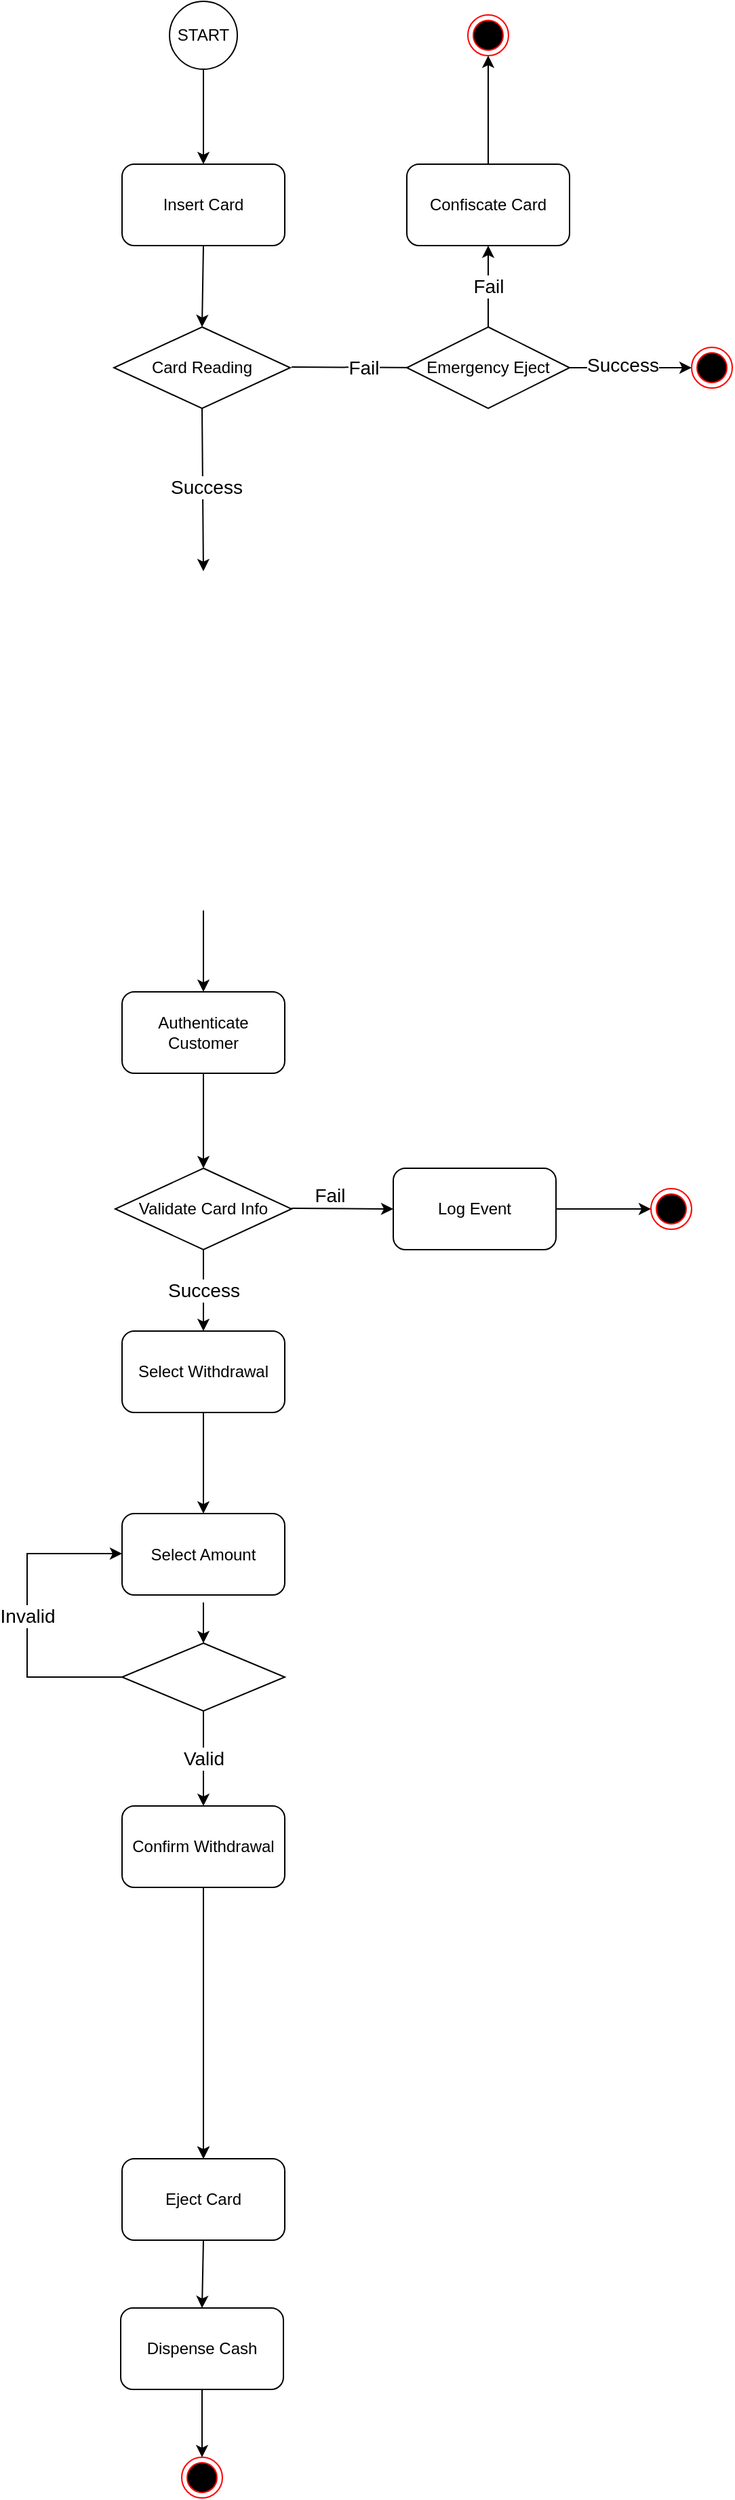 <mxfile version="22.0.3" type="github">
  <diagram name="1 oldal" id="GkW5v6QdE8gthZvtDdKc">
    <mxGraphModel dx="1434" dy="1951" grid="1" gridSize="10" guides="1" tooltips="1" connect="1" arrows="1" fold="1" page="1" pageScale="1" pageWidth="827" pageHeight="1169" math="0" shadow="0">
      <root>
        <mxCell id="0" />
        <mxCell id="1" parent="0" />
        <mxCell id="0JqXtLC-GLu_SXtswpP5-1" value="Insert Card" style="rounded=1;whiteSpace=wrap;html=1;" vertex="1" parent="1">
          <mxGeometry x="340" y="-440" width="120" height="60" as="geometry" />
        </mxCell>
        <mxCell id="0JqXtLC-GLu_SXtswpP5-3" value="Authenticate Customer" style="rounded=1;whiteSpace=wrap;html=1;" vertex="1" parent="1">
          <mxGeometry x="340" y="170" width="120" height="60" as="geometry" />
        </mxCell>
        <mxCell id="0JqXtLC-GLu_SXtswpP5-4" value="Select Withdrawal" style="rounded=1;whiteSpace=wrap;html=1;" vertex="1" parent="1">
          <mxGeometry x="340" y="420" width="120" height="60" as="geometry" />
        </mxCell>
        <mxCell id="0JqXtLC-GLu_SXtswpP5-5" value="Select Amount" style="rounded=1;whiteSpace=wrap;html=1;" vertex="1" parent="1">
          <mxGeometry x="340" y="554.5" width="120" height="60" as="geometry" />
        </mxCell>
        <mxCell id="0JqXtLC-GLu_SXtswpP5-30" value="" style="edgeStyle=orthogonalEdgeStyle;rounded=0;orthogonalLoop=1;jettySize=auto;html=1;" edge="1" parent="1" source="0JqXtLC-GLu_SXtswpP5-6" target="0JqXtLC-GLu_SXtswpP5-7">
          <mxGeometry relative="1" as="geometry" />
        </mxCell>
        <mxCell id="0JqXtLC-GLu_SXtswpP5-6" value="Confirm Withdrawal" style="rounded=1;whiteSpace=wrap;html=1;" vertex="1" parent="1">
          <mxGeometry x="340" y="770" width="120" height="60" as="geometry" />
        </mxCell>
        <mxCell id="0JqXtLC-GLu_SXtswpP5-7" value="Eject Card" style="rounded=1;whiteSpace=wrap;html=1;" vertex="1" parent="1">
          <mxGeometry x="340" y="1030" width="120" height="60" as="geometry" />
        </mxCell>
        <mxCell id="0JqXtLC-GLu_SXtswpP5-8" value="Dispense Cash" style="rounded=1;whiteSpace=wrap;html=1;" vertex="1" parent="1">
          <mxGeometry x="339" y="1140" width="120" height="60" as="geometry" />
        </mxCell>
        <mxCell id="0JqXtLC-GLu_SXtswpP5-9" value="" style="ellipse;html=1;shape=endState;fillColor=#000000;strokeColor=#ff0000;" vertex="1" parent="1">
          <mxGeometry x="384" y="1250" width="30" height="30" as="geometry" />
        </mxCell>
        <mxCell id="0JqXtLC-GLu_SXtswpP5-10" value="" style="endArrow=classic;html=1;rounded=0;entryX=0.5;entryY=0;entryDx=0;entryDy=0;exitX=0.5;exitY=1;exitDx=0;exitDy=0;" edge="1" parent="1" source="0JqXtLC-GLu_SXtswpP5-7" target="0JqXtLC-GLu_SXtswpP5-8">
          <mxGeometry width="50" height="50" relative="1" as="geometry">
            <mxPoint x="390" y="930" as="sourcePoint" />
            <mxPoint x="440" y="880" as="targetPoint" />
          </mxGeometry>
        </mxCell>
        <mxCell id="0JqXtLC-GLu_SXtswpP5-11" value="" style="endArrow=classic;html=1;rounded=0;entryX=0.5;entryY=0;entryDx=0;entryDy=0;exitX=0.5;exitY=1;exitDx=0;exitDy=0;" edge="1" parent="1" source="0JqXtLC-GLu_SXtswpP5-8" target="0JqXtLC-GLu_SXtswpP5-9">
          <mxGeometry width="50" height="50" relative="1" as="geometry">
            <mxPoint x="390" y="930" as="sourcePoint" />
            <mxPoint x="440" y="880" as="targetPoint" />
          </mxGeometry>
        </mxCell>
        <mxCell id="0JqXtLC-GLu_SXtswpP5-12" value="" style="endArrow=classic;html=1;rounded=0;entryX=0.5;entryY=0;entryDx=0;entryDy=0;exitX=0.5;exitY=1;exitDx=0;exitDy=0;" edge="1" parent="1" target="0JqXtLC-GLu_SXtswpP5-3">
          <mxGeometry width="50" height="50" relative="1" as="geometry">
            <mxPoint x="400" y="110" as="sourcePoint" />
            <mxPoint x="440" y="520" as="targetPoint" />
          </mxGeometry>
        </mxCell>
        <mxCell id="0JqXtLC-GLu_SXtswpP5-13" value="" style="endArrow=classic;html=1;rounded=0;exitX=0.5;exitY=1;exitDx=0;exitDy=0;" edge="1" parent="1" source="0JqXtLC-GLu_SXtswpP5-3">
          <mxGeometry width="50" height="50" relative="1" as="geometry">
            <mxPoint x="390" y="570" as="sourcePoint" />
            <mxPoint x="400" y="300" as="targetPoint" />
          </mxGeometry>
        </mxCell>
        <mxCell id="0JqXtLC-GLu_SXtswpP5-14" value="" style="endArrow=classic;html=1;rounded=0;entryX=0.5;entryY=0;entryDx=0;entryDy=0;exitX=0.5;exitY=1;exitDx=0;exitDy=0;" edge="1" parent="1" source="0JqXtLC-GLu_SXtswpP5-4" target="0JqXtLC-GLu_SXtswpP5-5">
          <mxGeometry width="50" height="50" relative="1" as="geometry">
            <mxPoint x="390" y="570" as="sourcePoint" />
            <mxPoint x="440" y="520" as="targetPoint" />
          </mxGeometry>
        </mxCell>
        <mxCell id="0JqXtLC-GLu_SXtswpP5-17" value="" style="endArrow=classic;html=1;rounded=0;exitX=0.5;exitY=1;exitDx=0;exitDy=0;" edge="1" parent="1" source="0JqXtLC-GLu_SXtswpP5-44">
          <mxGeometry width="50" height="50" relative="1" as="geometry">
            <mxPoint x="390" y="270" as="sourcePoint" />
            <mxPoint x="400" y="-140" as="targetPoint" />
          </mxGeometry>
        </mxCell>
        <mxCell id="0JqXtLC-GLu_SXtswpP5-46" value="&lt;font style=&quot;font-size: 14px;&quot;&gt;Success&lt;/font&gt;" style="edgeLabel;html=1;align=center;verticalAlign=middle;resizable=0;points=[];" vertex="1" connectable="0" parent="0JqXtLC-GLu_SXtswpP5-17">
          <mxGeometry x="-0.033" y="2" relative="1" as="geometry">
            <mxPoint as="offset" />
          </mxGeometry>
        </mxCell>
        <mxCell id="0JqXtLC-GLu_SXtswpP5-18" value="" style="endArrow=classic;html=1;rounded=0;exitX=0.5;exitY=1;exitDx=0;exitDy=0;entryX=0.5;entryY=0;entryDx=0;entryDy=0;" edge="1" parent="1" source="0JqXtLC-GLu_SXtswpP5-6" target="0JqXtLC-GLu_SXtswpP5-7">
          <mxGeometry width="50" height="50" relative="1" as="geometry">
            <mxPoint x="390" y="840" as="sourcePoint" />
            <mxPoint x="440" y="790" as="targetPoint" />
          </mxGeometry>
        </mxCell>
        <mxCell id="0JqXtLC-GLu_SXtswpP5-19" value="Validate Card Info" style="rhombus;whiteSpace=wrap;html=1;" vertex="1" parent="1">
          <mxGeometry x="335" y="300" width="130" height="60" as="geometry" />
        </mxCell>
        <mxCell id="0JqXtLC-GLu_SXtswpP5-20" value="START" style="ellipse;whiteSpace=wrap;html=1;aspect=fixed;" vertex="1" parent="1">
          <mxGeometry x="375" y="-560" width="50" height="50" as="geometry" />
        </mxCell>
        <mxCell id="0JqXtLC-GLu_SXtswpP5-21" value="" style="endArrow=classic;html=1;rounded=0;entryX=0.5;entryY=0;entryDx=0;entryDy=0;exitX=0.5;exitY=1;exitDx=0;exitDy=0;" edge="1" parent="1" source="0JqXtLC-GLu_SXtswpP5-20" target="0JqXtLC-GLu_SXtswpP5-1">
          <mxGeometry width="50" height="50" relative="1" as="geometry">
            <mxPoint x="390" y="330" as="sourcePoint" />
            <mxPoint x="440" y="280" as="targetPoint" />
          </mxGeometry>
        </mxCell>
        <mxCell id="0JqXtLC-GLu_SXtswpP5-22" value="" style="endArrow=classic;html=1;rounded=0;" edge="1" parent="1">
          <mxGeometry relative="1" as="geometry">
            <mxPoint x="465" y="329.5" as="sourcePoint" />
            <mxPoint x="540" y="330" as="targetPoint" />
          </mxGeometry>
        </mxCell>
        <mxCell id="0JqXtLC-GLu_SXtswpP5-23" value="&lt;font style=&quot;font-size: 14px;&quot;&gt;Fail&lt;/font&gt;" style="edgeLabel;resizable=0;html=1;align=center;verticalAlign=middle;" connectable="0" vertex="1" parent="0JqXtLC-GLu_SXtswpP5-22">
          <mxGeometry relative="1" as="geometry">
            <mxPoint x="-10" y="-10" as="offset" />
          </mxGeometry>
        </mxCell>
        <mxCell id="0JqXtLC-GLu_SXtswpP5-24" value="" style="endArrow=classic;html=1;rounded=0;entryX=0.5;entryY=0;entryDx=0;entryDy=0;exitX=0.5;exitY=1;exitDx=0;exitDy=0;" edge="1" parent="1" source="0JqXtLC-GLu_SXtswpP5-19" target="0JqXtLC-GLu_SXtswpP5-4">
          <mxGeometry relative="1" as="geometry">
            <mxPoint x="410" y="370" as="sourcePoint" />
            <mxPoint x="515" y="380" as="targetPoint" />
          </mxGeometry>
        </mxCell>
        <mxCell id="0JqXtLC-GLu_SXtswpP5-25" value="&lt;font style=&quot;font-size: 14px;&quot;&gt;Success&lt;/font&gt;" style="edgeLabel;resizable=0;html=1;align=center;verticalAlign=middle;" connectable="0" vertex="1" parent="0JqXtLC-GLu_SXtswpP5-24">
          <mxGeometry relative="1" as="geometry" />
        </mxCell>
        <mxCell id="0JqXtLC-GLu_SXtswpP5-26" value="Log Event" style="rounded=1;whiteSpace=wrap;html=1;" vertex="1" parent="1">
          <mxGeometry x="540" y="300" width="120" height="60" as="geometry" />
        </mxCell>
        <mxCell id="0JqXtLC-GLu_SXtswpP5-27" value="" style="endArrow=classic;html=1;rounded=0;exitX=1;exitY=0.5;exitDx=0;exitDy=0;" edge="1" parent="1" source="0JqXtLC-GLu_SXtswpP5-26">
          <mxGeometry width="50" height="50" relative="1" as="geometry">
            <mxPoint x="676.96" y="431.98" as="sourcePoint" />
            <mxPoint x="730" y="330" as="targetPoint" />
            <Array as="points">
              <mxPoint x="710" y="330" />
            </Array>
          </mxGeometry>
        </mxCell>
        <mxCell id="0JqXtLC-GLu_SXtswpP5-28" value="" style="ellipse;html=1;shape=endState;fillColor=#000000;strokeColor=#ff0000;" vertex="1" parent="1">
          <mxGeometry x="730" y="315" width="30" height="30" as="geometry" />
        </mxCell>
        <mxCell id="0JqXtLC-GLu_SXtswpP5-32" value="" style="rhombus;whiteSpace=wrap;html=1;" vertex="1" parent="1">
          <mxGeometry x="340" y="650" width="120" height="50" as="geometry" />
        </mxCell>
        <mxCell id="0JqXtLC-GLu_SXtswpP5-33" value="" style="endArrow=classic;html=1;rounded=0;exitX=0;exitY=0.5;exitDx=0;exitDy=0;" edge="1" parent="1" source="0JqXtLC-GLu_SXtswpP5-32">
          <mxGeometry relative="1" as="geometry">
            <mxPoint x="240" y="584" as="sourcePoint" />
            <mxPoint x="340" y="584" as="targetPoint" />
            <Array as="points">
              <mxPoint x="270" y="675" />
              <mxPoint x="270" y="584" />
            </Array>
          </mxGeometry>
        </mxCell>
        <mxCell id="0JqXtLC-GLu_SXtswpP5-34" value="&lt;font style=&quot;font-size: 14px;&quot;&gt;Invalid&lt;/font&gt;" style="edgeLabel;resizable=0;html=1;align=center;verticalAlign=middle;" connectable="0" vertex="1" parent="0JqXtLC-GLu_SXtswpP5-33">
          <mxGeometry relative="1" as="geometry" />
        </mxCell>
        <mxCell id="0JqXtLC-GLu_SXtswpP5-38" value="" style="endArrow=classic;html=1;rounded=0;entryX=0.5;entryY=0;entryDx=0;entryDy=0;" edge="1" parent="1" target="0JqXtLC-GLu_SXtswpP5-32">
          <mxGeometry width="50" height="50" relative="1" as="geometry">
            <mxPoint x="400" y="620" as="sourcePoint" />
            <mxPoint x="440" y="730" as="targetPoint" />
          </mxGeometry>
        </mxCell>
        <mxCell id="0JqXtLC-GLu_SXtswpP5-40" value="" style="endArrow=classic;html=1;rounded=0;exitX=0.5;exitY=1;exitDx=0;exitDy=0;entryX=0.5;entryY=0;entryDx=0;entryDy=0;" edge="1" parent="1" source="0JqXtLC-GLu_SXtswpP5-32" target="0JqXtLC-GLu_SXtswpP5-6">
          <mxGeometry relative="1" as="geometry">
            <mxPoint x="360" y="910" as="sourcePoint" />
            <mxPoint x="460" y="910" as="targetPoint" />
          </mxGeometry>
        </mxCell>
        <mxCell id="0JqXtLC-GLu_SXtswpP5-41" value="&lt;font style=&quot;font-size: 14px;&quot;&gt;Valid&lt;/font&gt;" style="edgeLabel;resizable=0;html=1;align=center;verticalAlign=middle;" connectable="0" vertex="1" parent="0JqXtLC-GLu_SXtswpP5-40">
          <mxGeometry relative="1" as="geometry" />
        </mxCell>
        <mxCell id="0JqXtLC-GLu_SXtswpP5-45" value="" style="endArrow=classic;html=1;rounded=0;entryX=0.5;entryY=0;entryDx=0;entryDy=0;exitX=0.5;exitY=1;exitDx=0;exitDy=0;" edge="1" parent="1" source="0JqXtLC-GLu_SXtswpP5-1" target="0JqXtLC-GLu_SXtswpP5-44">
          <mxGeometry width="50" height="50" relative="1" as="geometry">
            <mxPoint x="400" y="-380" as="sourcePoint" />
            <mxPoint x="400" y="50" as="targetPoint" />
          </mxGeometry>
        </mxCell>
        <mxCell id="0JqXtLC-GLu_SXtswpP5-44" value="Card Reading" style="rhombus;whiteSpace=wrap;html=1;" vertex="1" parent="1">
          <mxGeometry x="334" y="-320" width="130" height="60" as="geometry" />
        </mxCell>
        <mxCell id="0JqXtLC-GLu_SXtswpP5-47" value="" style="endArrow=classic;html=1;rounded=0;entryX=0;entryY=0.5;entryDx=0;entryDy=0;" edge="1" parent="1">
          <mxGeometry relative="1" as="geometry">
            <mxPoint x="465" y="-290.5" as="sourcePoint" />
            <mxPoint x="570" y="-290" as="targetPoint" />
          </mxGeometry>
        </mxCell>
        <mxCell id="0JqXtLC-GLu_SXtswpP5-48" value="&lt;font style=&quot;font-size: 14px;&quot;&gt;Fail&lt;/font&gt;" style="edgeLabel;resizable=0;html=1;align=center;verticalAlign=middle;" connectable="0" vertex="1" parent="0JqXtLC-GLu_SXtswpP5-47">
          <mxGeometry relative="1" as="geometry" />
        </mxCell>
        <mxCell id="0JqXtLC-GLu_SXtswpP5-51" style="edgeStyle=orthogonalEdgeStyle;rounded=0;orthogonalLoop=1;jettySize=auto;html=1;exitX=0.5;exitY=1;exitDx=0;exitDy=0;" edge="1" parent="1">
          <mxGeometry relative="1" as="geometry">
            <mxPoint x="630" y="-260" as="sourcePoint" />
            <mxPoint x="630" y="-260" as="targetPoint" />
          </mxGeometry>
        </mxCell>
        <mxCell id="0JqXtLC-GLu_SXtswpP5-52" value="" style="endArrow=classic;html=1;rounded=0;exitX=1;exitY=0.5;exitDx=0;exitDy=0;" edge="1" parent="1" source="0JqXtLC-GLu_SXtswpP5-54">
          <mxGeometry width="50" height="50" relative="1" as="geometry">
            <mxPoint x="690" y="-290" as="sourcePoint" />
            <mxPoint x="760" y="-290" as="targetPoint" />
          </mxGeometry>
        </mxCell>
        <mxCell id="0JqXtLC-GLu_SXtswpP5-60" value="&lt;font style=&quot;font-size: 14px;&quot;&gt;Success&lt;/font&gt;" style="edgeLabel;html=1;align=center;verticalAlign=middle;resizable=0;points=[];" vertex="1" connectable="0" parent="0JqXtLC-GLu_SXtswpP5-52">
          <mxGeometry x="-0.143" y="2" relative="1" as="geometry">
            <mxPoint as="offset" />
          </mxGeometry>
        </mxCell>
        <mxCell id="0JqXtLC-GLu_SXtswpP5-53" value="" style="ellipse;html=1;shape=endState;fillColor=#000000;strokeColor=#ff0000;" vertex="1" parent="1">
          <mxGeometry x="760" y="-305" width="30" height="30" as="geometry" />
        </mxCell>
        <mxCell id="0JqXtLC-GLu_SXtswpP5-54" value="Emergency Eject" style="rhombus;whiteSpace=wrap;html=1;" vertex="1" parent="1">
          <mxGeometry x="550" y="-320" width="120" height="60" as="geometry" />
        </mxCell>
        <mxCell id="0JqXtLC-GLu_SXtswpP5-55" value="" style="endArrow=classic;html=1;rounded=0;exitX=0.5;exitY=0;exitDx=0;exitDy=0;entryX=0.5;entryY=1;entryDx=0;entryDy=0;" edge="1" parent="1" source="0JqXtLC-GLu_SXtswpP5-54" target="0JqXtLC-GLu_SXtswpP5-58">
          <mxGeometry relative="1" as="geometry">
            <mxPoint x="630" y="-321" as="sourcePoint" />
            <mxPoint x="630" y="-390" as="targetPoint" />
          </mxGeometry>
        </mxCell>
        <mxCell id="0JqXtLC-GLu_SXtswpP5-56" value="&lt;font style=&quot;font-size: 14px;&quot;&gt;Fail&lt;/font&gt;" style="edgeLabel;resizable=0;html=1;align=center;verticalAlign=middle;" connectable="0" vertex="1" parent="0JqXtLC-GLu_SXtswpP5-55">
          <mxGeometry relative="1" as="geometry" />
        </mxCell>
        <mxCell id="0JqXtLC-GLu_SXtswpP5-57" value="" style="ellipse;html=1;shape=endState;fillColor=#000000;strokeColor=#ff0000;" vertex="1" parent="1">
          <mxGeometry x="595" y="-550" width="30" height="30" as="geometry" />
        </mxCell>
        <mxCell id="0JqXtLC-GLu_SXtswpP5-58" value="Confiscate Card" style="rounded=1;whiteSpace=wrap;html=1;" vertex="1" parent="1">
          <mxGeometry x="550" y="-440" width="120" height="60" as="geometry" />
        </mxCell>
        <mxCell id="0JqXtLC-GLu_SXtswpP5-59" value="" style="endArrow=classic;html=1;rounded=0;exitX=0.5;exitY=0;exitDx=0;exitDy=0;entryX=0.5;entryY=1;entryDx=0;entryDy=0;" edge="1" parent="1" source="0JqXtLC-GLu_SXtswpP5-58" target="0JqXtLC-GLu_SXtswpP5-57">
          <mxGeometry width="50" height="50" relative="1" as="geometry">
            <mxPoint x="580" y="-470" as="sourcePoint" />
            <mxPoint x="630" y="-520" as="targetPoint" />
          </mxGeometry>
        </mxCell>
      </root>
    </mxGraphModel>
  </diagram>
</mxfile>
